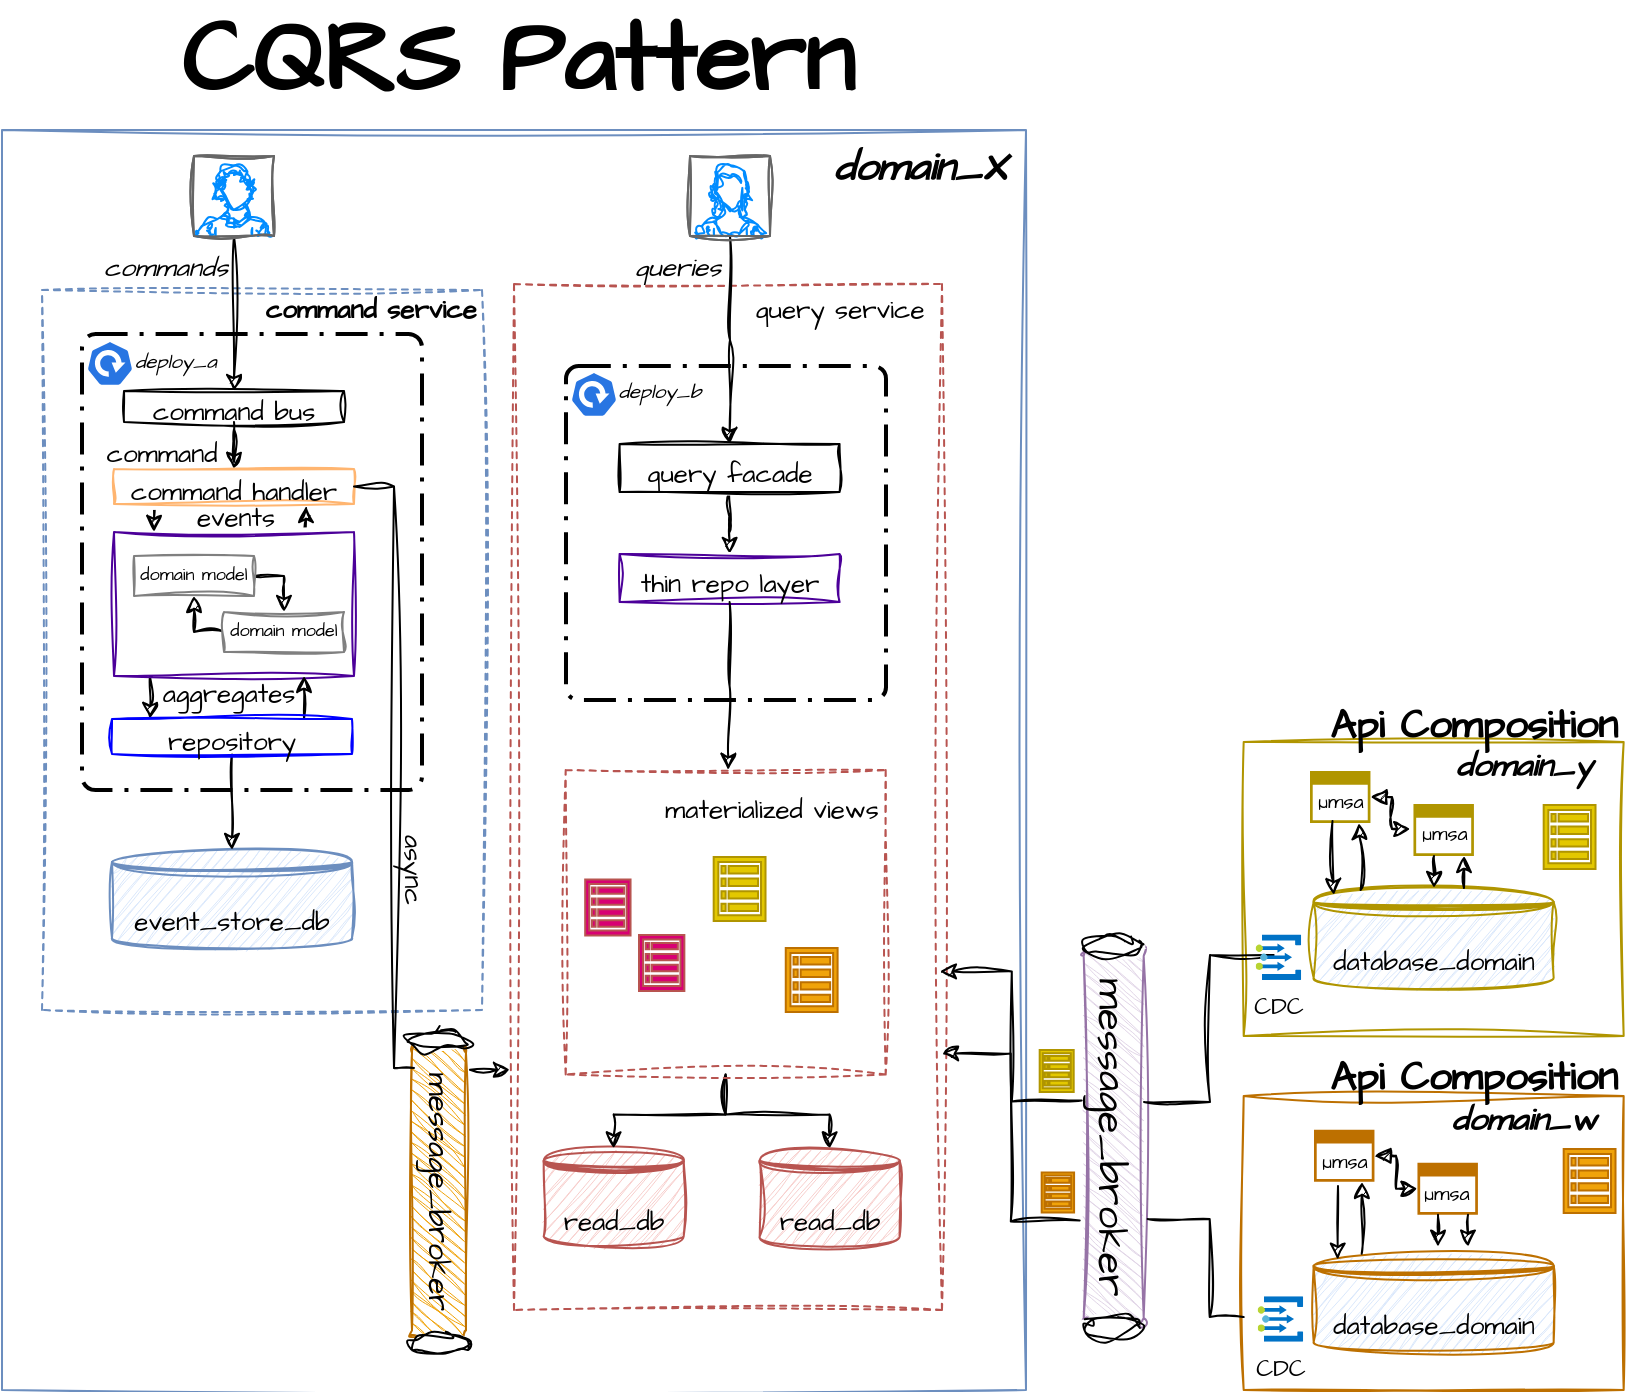 <mxfile version="22.0.8" type="device">
  <diagram name="CQRS" id="QSBviUnw1BlSFHLC4gBg">
    <mxGraphModel dx="1339" dy="698" grid="1" gridSize="10" guides="1" tooltips="1" connect="1" arrows="1" fold="1" page="1" pageScale="1" pageWidth="827" pageHeight="1169" math="0" shadow="0">
      <root>
        <mxCell id="0" />
        <mxCell id="1" parent="0" />
        <mxCell id="GxDXb9am1dn1ULOc_xqt-1" value="" style="rounded=0;whiteSpace=wrap;html=1;sketch=1;hachureGap=4;jiggle=2;curveFitting=1;fontFamily=Architects Daughter;fontSource=https%3A%2F%2Ffonts.googleapis.com%2Fcss%3Ffamily%3DArchitects%2BDaughter;fontSize=20;fillColor=default;strokeColor=#6C8EBF;" parent="1" vertex="1">
          <mxGeometry x="8" y="80" width="512" height="630" as="geometry" />
        </mxCell>
        <mxCell id="GxDXb9am1dn1ULOc_xqt-2" value="&lt;b&gt;domain_X&lt;/b&gt;" style="text;html=1;strokeColor=none;fillColor=none;align=center;verticalAlign=middle;whiteSpace=wrap;rounded=0;fontSize=20;fontFamily=Architects Daughter;fontStyle=2" parent="1" vertex="1">
          <mxGeometry x="417" y="83" width="100" height="30" as="geometry" />
        </mxCell>
        <mxCell id="GxDXb9am1dn1ULOc_xqt-5" value="message_broker" style="rounded=1;whiteSpace=wrap;html=1;sketch=1;hachureGap=4;jiggle=2;curveFitting=1;fontFamily=Architects Daughter;fontSource=https%3A%2F%2Ffonts.googleapis.com%2Fcss%3Ffamily%3DArchitects%2BDaughter;fontSize=20;fillColor=#e1d5e7;strokeColor=#9673a6;rotation=90;" parent="1" vertex="1">
          <mxGeometry x="468.84" y="568.5" width="190" height="30" as="geometry" />
        </mxCell>
        <mxCell id="GxDXb9am1dn1ULOc_xqt-8" value="" style="ellipse;whiteSpace=wrap;html=1;sketch=1;hachureGap=4;jiggle=2;curveFitting=1;fontFamily=Architects Daughter;fontSource=https%3A%2F%2Ffonts.googleapis.com%2Fcss%3Ffamily%3DArchitects%2BDaughter;fontSize=20;" parent="1" vertex="1">
          <mxGeometry x="547.84" y="673.5" width="30" height="10" as="geometry" />
        </mxCell>
        <mxCell id="GxDXb9am1dn1ULOc_xqt-9" value="" style="ellipse;whiteSpace=wrap;html=1;sketch=1;hachureGap=4;jiggle=2;curveFitting=1;fontFamily=Architects Daughter;fontSource=https%3A%2F%2Ffonts.googleapis.com%2Fcss%3Ffamily%3DArchitects%2BDaughter;fontSize=20;" parent="1" vertex="1">
          <mxGeometry x="548.84" y="483.5" width="30" height="10" as="geometry" />
        </mxCell>
        <mxCell id="GxDXb9am1dn1ULOc_xqt-10" value="CQRS Pattern" style="text;html=1;strokeColor=none;fillColor=none;align=center;verticalAlign=middle;whiteSpace=wrap;rounded=0;fontSize=50;fontFamily=Architects Daughter;fontStyle=1" parent="1" vertex="1">
          <mxGeometry x="69" y="20" width="394.13" height="50" as="geometry" />
        </mxCell>
        <mxCell id="GxDXb9am1dn1ULOc_xqt-11" value="" style="rounded=0;whiteSpace=wrap;html=1;sketch=1;hachureGap=4;jiggle=2;curveFitting=1;fontFamily=Architects Daughter;fontSource=https%3A%2F%2Ffonts.googleapis.com%2Fcss%3Ffamily%3DArchitects%2BDaughter;fontSize=20;fillColor=none;dashed=1;strokeColor=#6C8EBF;" parent="1" vertex="1">
          <mxGeometry x="28" y="160" width="220" height="360" as="geometry" />
        </mxCell>
        <mxCell id="GxDXb9am1dn1ULOc_xqt-12" value="command service" style="text;html=1;strokeColor=none;fillColor=none;align=center;verticalAlign=middle;whiteSpace=wrap;rounded=0;fontSize=13;fontFamily=Architects Daughter;fontStyle=1" parent="1" vertex="1">
          <mxGeometry x="134.87" y="160" width="115.13" height="20" as="geometry" />
        </mxCell>
        <mxCell id="GxDXb9am1dn1ULOc_xqt-3" value="&lt;font style=&quot;font-size: 13px;&quot;&gt;event_store_db&lt;/font&gt;" style="shape=datastore;whiteSpace=wrap;html=1;sketch=1;hachureGap=4;jiggle=2;curveFitting=1;fontFamily=Architects Daughter;fontSource=https%3A%2F%2Ffonts.googleapis.com%2Fcss%3Ffamily%3DArchitects%2BDaughter;fontSize=20;fillColor=#dae8fc;strokeColor=#6c8ebf;" parent="1" vertex="1">
          <mxGeometry x="63" y="440" width="120" height="50" as="geometry" />
        </mxCell>
        <mxCell id="GxDXb9am1dn1ULOc_xqt-13" value="" style="rounded=0;whiteSpace=wrap;html=1;sketch=1;hachureGap=4;jiggle=2;curveFitting=1;fontFamily=Architects Daughter;fontSource=https%3A%2F%2Ffonts.googleapis.com%2Fcss%3Ffamily%3DArchitects%2BDaughter;fontSize=20;fillColor=none;dashed=1;strokeColor=#B85450;" parent="1" vertex="1">
          <mxGeometry x="264" y="157" width="214" height="513" as="geometry" />
        </mxCell>
        <mxCell id="GxDXb9am1dn1ULOc_xqt-15" value="query service" style="text;html=1;strokeColor=none;fillColor=none;align=center;verticalAlign=middle;whiteSpace=wrap;rounded=0;fontSize=13;fontFamily=Architects Daughter;" parent="1" vertex="1">
          <mxGeometry x="377.16" y="160" width="100" height="20" as="geometry" />
        </mxCell>
        <mxCell id="GxDXb9am1dn1ULOc_xqt-4" value="&lt;font style=&quot;font-size: 13px;&quot;&gt;read_db&lt;/font&gt;" style="shape=datastore;whiteSpace=wrap;html=1;sketch=1;hachureGap=4;jiggle=2;curveFitting=1;fontFamily=Architects Daughter;fontSource=https%3A%2F%2Ffonts.googleapis.com%2Fcss%3Ffamily%3DArchitects%2BDaughter;fontSize=20;fillColor=#f8cecc;strokeColor=#b85450;" parent="1" vertex="1">
          <mxGeometry x="278.84" y="589.25" width="70" height="50" as="geometry" />
        </mxCell>
        <mxCell id="GxDXb9am1dn1ULOc_xqt-20" value="&lt;font style=&quot;font-size: 13px;&quot;&gt;read_db&lt;/font&gt;" style="shape=datastore;whiteSpace=wrap;html=1;sketch=1;hachureGap=4;jiggle=2;curveFitting=1;fontFamily=Architects Daughter;fontSource=https%3A%2F%2Ffonts.googleapis.com%2Fcss%3Ffamily%3DArchitects%2BDaughter;fontSize=20;fillColor=#f8cecc;strokeColor=#b85450;" parent="1" vertex="1">
          <mxGeometry x="386.84" y="589.25" width="70" height="50" as="geometry" />
        </mxCell>
        <mxCell id="GxDXb9am1dn1ULOc_xqt-22" style="edgeStyle=orthogonalEdgeStyle;rounded=0;sketch=1;hachureGap=4;jiggle=2;curveFitting=1;orthogonalLoop=1;jettySize=auto;html=1;entryX=0.5;entryY=0;entryDx=0;entryDy=0;fontFamily=Architects Daughter;fontSource=https%3A%2F%2Ffonts.googleapis.com%2Fcss%3Ffamily%3DArchitects%2BDaughter;fontSize=16;" parent="1" source="GxDXb9am1dn1ULOc_xqt-19" target="GxDXb9am1dn1ULOc_xqt-4" edge="1">
          <mxGeometry relative="1" as="geometry" />
        </mxCell>
        <mxCell id="GxDXb9am1dn1ULOc_xqt-23" style="edgeStyle=orthogonalEdgeStyle;rounded=0;sketch=1;hachureGap=4;jiggle=2;curveFitting=1;orthogonalLoop=1;jettySize=auto;html=1;entryX=0.5;entryY=0;entryDx=0;entryDy=0;fontFamily=Architects Daughter;fontSource=https%3A%2F%2Ffonts.googleapis.com%2Fcss%3Ffamily%3DArchitects%2BDaughter;fontSize=16;" parent="1" source="GxDXb9am1dn1ULOc_xqt-19" target="GxDXb9am1dn1ULOc_xqt-20" edge="1">
          <mxGeometry relative="1" as="geometry" />
        </mxCell>
        <mxCell id="GxDXb9am1dn1ULOc_xqt-19" value="" style="rounded=0;whiteSpace=wrap;html=1;sketch=1;hachureGap=4;jiggle=2;curveFitting=1;fontFamily=Architects Daughter;fontSource=https%3A%2F%2Ffonts.googleapis.com%2Fcss%3Ffamily%3DArchitects%2BDaughter;fontSize=20;fillColor=none;dashed=1;strokeColor=#B85450;" parent="1" vertex="1">
          <mxGeometry x="289.84" y="400" width="160" height="152.25" as="geometry" />
        </mxCell>
        <mxCell id="GxDXb9am1dn1ULOc_xqt-14" value="" style="sketch=0;html=1;aspect=fixed;strokeColor=#B85450;shadow=0;fillColor=#d80073;verticalAlign=top;labelPosition=center;verticalLabelPosition=bottom;shape=mxgraph.gcp2.view_list;fontColor=#ffffff;" parent="1" vertex="1">
          <mxGeometry x="326.5" y="482.5" width="22.68" height="28" as="geometry" />
        </mxCell>
        <mxCell id="GxDXb9am1dn1ULOc_xqt-16" value="materialized views" style="text;html=1;strokeColor=none;fillColor=none;align=center;verticalAlign=middle;whiteSpace=wrap;rounded=0;fontSize=13;fontFamily=Architects Daughter;" parent="1" vertex="1">
          <mxGeometry x="317.8" y="400" width="150" height="40" as="geometry" />
        </mxCell>
        <mxCell id="GxDXb9am1dn1ULOc_xqt-17" value="" style="sketch=0;html=1;aspect=fixed;strokeColor=#BD7000;shadow=0;fillColor=#f0a30a;verticalAlign=top;labelPosition=center;verticalLabelPosition=bottom;shape=mxgraph.gcp2.view_list;fontColor=#000000;" parent="1" vertex="1">
          <mxGeometry x="399.88" y="489" width="25.92" height="32" as="geometry" />
        </mxCell>
        <mxCell id="GxDXb9am1dn1ULOc_xqt-18" value="" style="sketch=0;html=1;aspect=fixed;strokeColor=#B09500;shadow=0;fillColor=#e3c800;verticalAlign=top;labelPosition=center;verticalLabelPosition=bottom;shape=mxgraph.gcp2.view_list;fontColor=#000000;" parent="1" vertex="1">
          <mxGeometry x="363.84" y="443.5" width="25.92" height="32" as="geometry" />
        </mxCell>
        <mxCell id="GxDXb9am1dn1ULOc_xqt-26" value="" style="rounded=1;arcSize=4;dashed=1;fillColor=none;gradientColor=none;dashPattern=8 3 1 3;strokeWidth=2;" parent="1" vertex="1">
          <mxGeometry x="48" y="182" width="170" height="228" as="geometry" />
        </mxCell>
        <mxCell id="GxDXb9am1dn1ULOc_xqt-28" value="" style="sketch=0;html=1;dashed=0;whitespace=wrap;fillColor=#2875E2;strokeColor=#ffffff;points=[[0.005,0.63,0],[0.1,0.2,0],[0.9,0.2,0],[0.5,0,0],[0.995,0.63,0],[0.72,0.99,0],[0.5,1,0],[0.28,0.99,0]];verticalLabelPosition=bottom;align=center;verticalAlign=top;shape=mxgraph.kubernetes.icon;prIcon=deploy" parent="1" vertex="1">
          <mxGeometry x="47" y="185.5" width="30" height="22.5" as="geometry" />
        </mxCell>
        <mxCell id="GxDXb9am1dn1ULOc_xqt-35" style="edgeStyle=orthogonalEdgeStyle;rounded=0;sketch=1;hachureGap=4;jiggle=2;curveFitting=1;orthogonalLoop=1;jettySize=auto;html=1;fontFamily=Architects Daughter;fontSource=https%3A%2F%2Ffonts.googleapis.com%2Fcss%3Ffamily%3DArchitects%2BDaughter;fontSize=16;" parent="1" source="GxDXb9am1dn1ULOc_xqt-29" target="GxDXb9am1dn1ULOc_xqt-34" edge="1">
          <mxGeometry relative="1" as="geometry" />
        </mxCell>
        <mxCell id="GxDXb9am1dn1ULOc_xqt-29" value="&lt;font style=&quot;font-size: 13px;&quot;&gt;command bus&lt;/font&gt;" style="rounded=0;whiteSpace=wrap;html=1;sketch=1;hachureGap=4;jiggle=2;curveFitting=1;fontFamily=Architects Daughter;fontSource=https%3A%2F%2Ffonts.googleapis.com%2Fcss%3Ffamily%3DArchitects%2BDaughter;fontSize=20;" parent="1" vertex="1">
          <mxGeometry x="69" y="210.5" width="110" height="15.5" as="geometry" />
        </mxCell>
        <mxCell id="GxDXb9am1dn1ULOc_xqt-31" style="edgeStyle=orthogonalEdgeStyle;rounded=0;sketch=1;hachureGap=4;jiggle=2;curveFitting=1;orthogonalLoop=1;jettySize=auto;html=1;entryX=0.5;entryY=0;entryDx=0;entryDy=0;fontFamily=Architects Daughter;fontSource=https%3A%2F%2Ffonts.googleapis.com%2Fcss%3Ffamily%3DArchitects%2BDaughter;fontSize=16;" parent="1" source="GxDXb9am1dn1ULOc_xqt-30" target="GxDXb9am1dn1ULOc_xqt-29" edge="1">
          <mxGeometry relative="1" as="geometry" />
        </mxCell>
        <mxCell id="GxDXb9am1dn1ULOc_xqt-30" value="" style="verticalLabelPosition=bottom;shadow=0;dashed=0;align=center;html=1;verticalAlign=top;strokeWidth=1;shape=mxgraph.mockup.containers.userMale;strokeColor=#666666;strokeColor2=#008cff;sketch=1;hachureGap=4;jiggle=2;curveFitting=1;fontFamily=Architects Daughter;fontSource=https%3A%2F%2Ffonts.googleapis.com%2Fcss%3Ffamily%3DArchitects%2BDaughter;fontSize=20;" parent="1" vertex="1">
          <mxGeometry x="104" y="93" width="40" height="40" as="geometry" />
        </mxCell>
        <mxCell id="GxDXb9am1dn1ULOc_xqt-32" value="commands" style="text;html=1;strokeColor=none;fillColor=none;align=center;verticalAlign=middle;whiteSpace=wrap;rounded=0;fontSize=13;fontFamily=Architects Daughter;fontStyle=2" parent="1" vertex="1">
          <mxGeometry x="50" y="134" width="80" height="30" as="geometry" />
        </mxCell>
        <mxCell id="GxDXb9am1dn1ULOc_xqt-105" style="edgeStyle=orthogonalEdgeStyle;rounded=0;sketch=1;hachureGap=4;jiggle=2;curveFitting=1;orthogonalLoop=1;jettySize=auto;html=1;entryX=0.5;entryY=0;entryDx=0;entryDy=0;fontFamily=Architects Daughter;fontSource=https%3A%2F%2Ffonts.googleapis.com%2Fcss%3Ffamily%3DArchitects%2BDaughter;fontSize=16;" parent="1" source="GxDXb9am1dn1ULOc_xqt-33" target="GxDXb9am1dn1ULOc_xqt-104" edge="1">
          <mxGeometry relative="1" as="geometry" />
        </mxCell>
        <mxCell id="GxDXb9am1dn1ULOc_xqt-33" value="" style="verticalLabelPosition=bottom;shadow=0;dashed=0;align=center;html=1;verticalAlign=top;strokeWidth=1;shape=mxgraph.mockup.containers.userFemale;strokeColor=#666666;strokeColor2=#008cff;sketch=1;hachureGap=4;jiggle=2;curveFitting=1;fontFamily=Architects Daughter;fontSource=https%3A%2F%2Ffonts.googleapis.com%2Fcss%3Ffamily%3DArchitects%2BDaughter;fontSize=20;" parent="1" vertex="1">
          <mxGeometry x="352" y="93" width="40" height="40" as="geometry" />
        </mxCell>
        <mxCell id="GxDXb9am1dn1ULOc_xqt-38" style="edgeStyle=orthogonalEdgeStyle;rounded=0;sketch=1;hachureGap=4;jiggle=2;curveFitting=1;orthogonalLoop=1;jettySize=auto;html=1;fontFamily=Architects Daughter;fontSource=https%3A%2F%2Ffonts.googleapis.com%2Fcss%3Ffamily%3DArchitects%2BDaughter;fontSize=16;" parent="1" edge="1">
          <mxGeometry relative="1" as="geometry">
            <mxPoint x="84" y="267" as="sourcePoint" />
            <mxPoint x="84" y="281" as="targetPoint" />
          </mxGeometry>
        </mxCell>
        <mxCell id="GxDXb9am1dn1ULOc_xqt-34" value="&lt;font style=&quot;font-size: 13px;&quot;&gt;command handler&lt;/font&gt;" style="rounded=0;whiteSpace=wrap;html=1;sketch=1;hachureGap=4;jiggle=2;curveFitting=1;fontFamily=Architects Daughter;fontSource=https%3A%2F%2Ffonts.googleapis.com%2Fcss%3Ffamily%3DArchitects%2BDaughter;fontSize=20;strokeColor=#FFB570;" parent="1" vertex="1">
          <mxGeometry x="64" y="249.5" width="120" height="17.5" as="geometry" />
        </mxCell>
        <mxCell id="GxDXb9am1dn1ULOc_xqt-36" value="command" style="text;html=1;strokeColor=none;fillColor=none;align=center;verticalAlign=middle;whiteSpace=wrap;rounded=0;fontSize=13;fontFamily=Architects Daughter;" parent="1" vertex="1">
          <mxGeometry x="48" y="231.5" width="80" height="20" as="geometry" />
        </mxCell>
        <mxCell id="GxDXb9am1dn1ULOc_xqt-40" style="edgeStyle=orthogonalEdgeStyle;rounded=0;sketch=1;hachureGap=4;jiggle=2;curveFitting=1;orthogonalLoop=1;jettySize=auto;html=1;exitX=0.75;exitY=0;exitDx=0;exitDy=0;entryX=0.75;entryY=1;entryDx=0;entryDy=0;fontFamily=Architects Daughter;fontSource=https%3A%2F%2Ffonts.googleapis.com%2Fcss%3Ffamily%3DArchitects%2BDaughter;fontSize=16;" parent="1" edge="1">
          <mxGeometry relative="1" as="geometry">
            <mxPoint x="160" y="284" as="sourcePoint" />
            <mxPoint x="160" y="268" as="targetPoint" />
          </mxGeometry>
        </mxCell>
        <mxCell id="GxDXb9am1dn1ULOc_xqt-48" style="edgeStyle=orthogonalEdgeStyle;rounded=0;sketch=1;hachureGap=4;jiggle=2;curveFitting=1;orthogonalLoop=1;jettySize=auto;html=1;entryX=0.5;entryY=0;entryDx=0;entryDy=0;fontFamily=Architects Daughter;fontSource=https%3A%2F%2Ffonts.googleapis.com%2Fcss%3Ffamily%3DArchitects%2BDaughter;fontSize=16;" parent="1" edge="1">
          <mxGeometry relative="1" as="geometry">
            <mxPoint x="83" y="353" as="sourcePoint" />
            <mxPoint x="82" y="374.5" as="targetPoint" />
          </mxGeometry>
        </mxCell>
        <mxCell id="GxDXb9am1dn1ULOc_xqt-37" value="" style="rounded=0;whiteSpace=wrap;html=1;sketch=1;hachureGap=4;jiggle=2;curveFitting=1;fontFamily=Architects Daughter;fontSource=https%3A%2F%2Ffonts.googleapis.com%2Fcss%3Ffamily%3DArchitects%2BDaughter;fontSize=20;strokeColor=#4C0099;" parent="1" vertex="1">
          <mxGeometry x="64" y="281" width="120" height="72" as="geometry" />
        </mxCell>
        <mxCell id="GxDXb9am1dn1ULOc_xqt-45" style="edgeStyle=orthogonalEdgeStyle;rounded=0;sketch=1;hachureGap=4;jiggle=2;curveFitting=1;orthogonalLoop=1;jettySize=auto;html=1;entryX=0.5;entryY=0;entryDx=0;entryDy=0;fontFamily=Architects Daughter;fontSource=https%3A%2F%2Ffonts.googleapis.com%2Fcss%3Ffamily%3DArchitects%2BDaughter;fontSize=16;" parent="1" source="GxDXb9am1dn1ULOc_xqt-41" target="GxDXb9am1dn1ULOc_xqt-43" edge="1">
          <mxGeometry relative="1" as="geometry">
            <Array as="points">
              <mxPoint x="149" y="303" />
            </Array>
          </mxGeometry>
        </mxCell>
        <mxCell id="GxDXb9am1dn1ULOc_xqt-41" value="domain model" style="rounded=0;whiteSpace=wrap;html=1;sketch=1;hachureGap=4;jiggle=2;curveFitting=1;fontFamily=Architects Daughter;fontSource=https%3A%2F%2Ffonts.googleapis.com%2Fcss%3Ffamily%3DArchitects%2BDaughter;fontSize=9;strokeColor=#808080;" parent="1" vertex="1">
          <mxGeometry x="74" y="293" width="60" height="20" as="geometry" />
        </mxCell>
        <mxCell id="GxDXb9am1dn1ULOc_xqt-46" style="edgeStyle=orthogonalEdgeStyle;rounded=0;sketch=1;hachureGap=4;jiggle=2;curveFitting=1;orthogonalLoop=1;jettySize=auto;html=1;entryX=0.5;entryY=1;entryDx=0;entryDy=0;fontFamily=Architects Daughter;fontSource=https%3A%2F%2Ffonts.googleapis.com%2Fcss%3Ffamily%3DArchitects%2BDaughter;fontSize=16;" parent="1" source="GxDXb9am1dn1ULOc_xqt-43" target="GxDXb9am1dn1ULOc_xqt-41" edge="1">
          <mxGeometry relative="1" as="geometry">
            <Array as="points">
              <mxPoint x="104" y="331" />
            </Array>
          </mxGeometry>
        </mxCell>
        <mxCell id="GxDXb9am1dn1ULOc_xqt-43" value="domain model" style="rounded=0;whiteSpace=wrap;html=1;sketch=1;hachureGap=4;jiggle=2;curveFitting=1;fontFamily=Architects Daughter;fontSource=https%3A%2F%2Ffonts.googleapis.com%2Fcss%3Ffamily%3DArchitects%2BDaughter;fontSize=9;strokeColor=#808080;" parent="1" vertex="1">
          <mxGeometry x="119" y="321" width="60" height="20" as="geometry" />
        </mxCell>
        <mxCell id="GxDXb9am1dn1ULOc_xqt-49" style="edgeStyle=orthogonalEdgeStyle;rounded=0;sketch=1;hachureGap=4;jiggle=2;curveFitting=1;orthogonalLoop=1;jettySize=auto;html=1;entryX=0.5;entryY=1;entryDx=0;entryDy=0;fontFamily=Architects Daughter;fontSource=https%3A%2F%2Ffonts.googleapis.com%2Fcss%3Ffamily%3DArchitects%2BDaughter;fontSize=16;" parent="1" edge="1">
          <mxGeometry relative="1" as="geometry">
            <mxPoint x="158" y="374.5" as="sourcePoint" />
            <mxPoint x="159" y="353" as="targetPoint" />
          </mxGeometry>
        </mxCell>
        <mxCell id="GxDXb9am1dn1ULOc_xqt-51" style="edgeStyle=orthogonalEdgeStyle;rounded=0;sketch=1;hachureGap=4;jiggle=2;curveFitting=1;orthogonalLoop=1;jettySize=auto;html=1;entryX=0.5;entryY=0;entryDx=0;entryDy=0;fontFamily=Architects Daughter;fontSource=https%3A%2F%2Ffonts.googleapis.com%2Fcss%3Ffamily%3DArchitects%2BDaughter;fontSize=16;" parent="1" source="GxDXb9am1dn1ULOc_xqt-47" target="GxDXb9am1dn1ULOc_xqt-3" edge="1">
          <mxGeometry relative="1" as="geometry" />
        </mxCell>
        <mxCell id="GxDXb9am1dn1ULOc_xqt-47" value="&lt;font style=&quot;font-size: 13px;&quot;&gt;repository&lt;/font&gt;" style="rounded=0;whiteSpace=wrap;html=1;sketch=1;hachureGap=4;jiggle=2;curveFitting=1;fontFamily=Architects Daughter;fontSource=https%3A%2F%2Ffonts.googleapis.com%2Fcss%3Ffamily%3DArchitects%2BDaughter;fontSize=20;strokeColor=#0000FF;" parent="1" vertex="1">
          <mxGeometry x="63" y="374.5" width="120" height="17.5" as="geometry" />
        </mxCell>
        <mxCell id="GxDXb9am1dn1ULOc_xqt-50" value="async" style="text;html=1;strokeColor=none;fillColor=none;align=center;verticalAlign=middle;whiteSpace=wrap;rounded=0;fontSize=13;fontFamily=Architects Daughter;rotation=90;" parent="1" vertex="1">
          <mxGeometry x="188.99" y="440" width="49" height="20" as="geometry" />
        </mxCell>
        <mxCell id="GxDXb9am1dn1ULOc_xqt-52" value="message_broker" style="rounded=1;whiteSpace=wrap;html=1;sketch=1;hachureGap=4;jiggle=2;curveFitting=1;fontFamily=Architects Daughter;fontSource=https%3A%2F%2Ffonts.googleapis.com%2Fcss%3Ffamily%3DArchitects%2BDaughter;fontSize=15;fillColor=#f0a30a;strokeColor=#BD7000;rotation=90;fontColor=#000000;" parent="1" vertex="1">
          <mxGeometry x="153.12" y="597.38" width="146.75" height="27" as="geometry" />
        </mxCell>
        <mxCell id="GxDXb9am1dn1ULOc_xqt-53" value="" style="ellipse;whiteSpace=wrap;html=1;sketch=1;hachureGap=4;jiggle=2;curveFitting=1;fontFamily=Architects Daughter;fontSource=https%3A%2F%2Ffonts.googleapis.com%2Fcss%3Ffamily%3DArchitects%2BDaughter;fontSize=20;" parent="1" vertex="1">
          <mxGeometry x="211.99" y="682" width="30" height="10" as="geometry" />
        </mxCell>
        <mxCell id="GxDXb9am1dn1ULOc_xqt-54" value="" style="ellipse;whiteSpace=wrap;html=1;sketch=1;hachureGap=4;jiggle=2;curveFitting=1;fontFamily=Architects Daughter;fontSource=https%3A%2F%2Ffonts.googleapis.com%2Fcss%3Ffamily%3DArchitects%2BDaughter;fontSize=20;" parent="1" vertex="1">
          <mxGeometry x="210.99" y="530" width="30" height="10" as="geometry" />
        </mxCell>
        <mxCell id="GxDXb9am1dn1ULOc_xqt-56" style="edgeStyle=orthogonalEdgeStyle;rounded=0;sketch=1;hachureGap=4;jiggle=2;curveFitting=1;orthogonalLoop=1;jettySize=auto;html=1;fontFamily=Architects Daughter;fontSource=https%3A%2F%2Ffonts.googleapis.com%2Fcss%3Ffamily%3DArchitects%2BDaughter;fontSize=16;" parent="1" edge="1">
          <mxGeometry relative="1" as="geometry">
            <mxPoint x="241.995" y="549.886" as="sourcePoint" />
            <mxPoint x="262" y="550" as="targetPoint" />
          </mxGeometry>
        </mxCell>
        <mxCell id="GxDXb9am1dn1ULOc_xqt-60" value="" style="rounded=0;whiteSpace=wrap;html=1;sketch=1;hachureGap=4;jiggle=2;curveFitting=1;fontFamily=Architects Daughter;fontSource=https%3A%2F%2Ffonts.googleapis.com%2Fcss%3Ffamily%3DArchitects%2BDaughter;fontSize=20;fillColor=default;strokeColor=#B09500;" parent="1" vertex="1">
          <mxGeometry x="628.84" y="386" width="190" height="147" as="geometry" />
        </mxCell>
        <mxCell id="GxDXb9am1dn1ULOc_xqt-61" value="&lt;b style=&quot;font-size: 16px;&quot;&gt;domain_y&lt;/b&gt;" style="text;html=1;strokeColor=none;fillColor=none;align=center;verticalAlign=middle;whiteSpace=wrap;rounded=0;fontSize=16;fontFamily=Architects Daughter;fontStyle=2" parent="1" vertex="1">
          <mxGeometry x="718.84" y="383" width="100" height="30" as="geometry" />
        </mxCell>
        <mxCell id="GxDXb9am1dn1ULOc_xqt-62" value="" style="rounded=0;whiteSpace=wrap;html=1;sketch=1;hachureGap=4;jiggle=2;curveFitting=1;fontFamily=Architects Daughter;fontSource=https%3A%2F%2Ffonts.googleapis.com%2Fcss%3Ffamily%3DArchitects%2BDaughter;fontSize=20;fillColor=default;strokeColor=#BD7000;" parent="1" vertex="1">
          <mxGeometry x="628.84" y="563" width="190" height="147" as="geometry" />
        </mxCell>
        <mxCell id="GxDXb9am1dn1ULOc_xqt-63" value="&lt;b style=&quot;font-size: 16px;&quot;&gt;domain_w&lt;/b&gt;" style="text;html=1;strokeColor=none;fillColor=none;align=center;verticalAlign=middle;whiteSpace=wrap;rounded=0;fontSize=16;fontFamily=Architects Daughter;fontStyle=2" parent="1" vertex="1">
          <mxGeometry x="718.84" y="560" width="100" height="30" as="geometry" />
        </mxCell>
        <mxCell id="GxDXb9am1dn1ULOc_xqt-72" style="edgeStyle=orthogonalEdgeStyle;rounded=0;sketch=1;hachureGap=4;jiggle=2;curveFitting=1;orthogonalLoop=1;jettySize=auto;html=1;fontFamily=Architects Daughter;fontSource=https%3A%2F%2Ffonts.googleapis.com%2Fcss%3Ffamily%3DArchitects%2BDaughter;fontSize=16;endArrow=none;endFill=0;" parent="1" edge="1">
          <mxGeometry relative="1" as="geometry">
            <mxPoint x="643.84" y="492.5" as="sourcePoint" />
            <mxPoint x="579" y="566" as="targetPoint" />
            <Array as="points">
              <mxPoint x="612" y="493" />
              <mxPoint x="612" y="566" />
              <mxPoint x="579" y="566" />
            </Array>
          </mxGeometry>
        </mxCell>
        <mxCell id="GxDXb9am1dn1ULOc_xqt-74" style="edgeStyle=orthogonalEdgeStyle;rounded=0;sketch=1;hachureGap=4;jiggle=2;curveFitting=1;orthogonalLoop=1;jettySize=auto;html=1;entryX=0.995;entryY=0.67;entryDx=0;entryDy=0;entryPerimeter=0;fontFamily=Architects Daughter;fontSource=https%3A%2F%2Ffonts.googleapis.com%2Fcss%3Ffamily%3DArchitects%2BDaughter;fontSize=16;" parent="1" target="GxDXb9am1dn1ULOc_xqt-13" edge="1">
          <mxGeometry relative="1" as="geometry">
            <mxPoint x="547.84" y="565.2" as="sourcePoint" />
            <mxPoint x="500.8" y="565.1" as="targetPoint" />
          </mxGeometry>
        </mxCell>
        <mxCell id="GxDXb9am1dn1ULOc_xqt-75" value="" style="sketch=0;html=1;aspect=fixed;strokeColor=#B09500;shadow=0;fillColor=#e3c800;verticalAlign=top;labelPosition=center;verticalLabelPosition=bottom;shape=mxgraph.gcp2.view_list;fontColor=#000000;" parent="1" vertex="1">
          <mxGeometry x="526.84" y="540" width="17.01" height="21" as="geometry" />
        </mxCell>
        <mxCell id="GxDXb9am1dn1ULOc_xqt-76" value="" style="sketch=0;html=1;aspect=fixed;strokeColor=#BD7000;shadow=0;fillColor=#f0a30a;verticalAlign=top;labelPosition=center;verticalLabelPosition=bottom;shape=mxgraph.gcp2.view_list;fontColor=#000000;" parent="1" vertex="1">
          <mxGeometry x="788.84" y="589.5" width="25.92" height="32" as="geometry" />
        </mxCell>
        <mxCell id="GxDXb9am1dn1ULOc_xqt-77" value="" style="sketch=0;html=1;aspect=fixed;strokeColor=#BD7000;shadow=0;fillColor=#f0a30a;verticalAlign=top;labelPosition=center;verticalLabelPosition=bottom;shape=mxgraph.gcp2.view_list;fontColor=#000000;" parent="1" vertex="1">
          <mxGeometry x="527.84" y="601.2" width="16.2" height="20" as="geometry" />
        </mxCell>
        <mxCell id="GxDXb9am1dn1ULOc_xqt-78" style="edgeStyle=orthogonalEdgeStyle;rounded=0;sketch=1;hachureGap=4;jiggle=2;curveFitting=1;orthogonalLoop=1;jettySize=auto;html=1;fontFamily=Architects Daughter;fontSource=https%3A%2F%2Ffonts.googleapis.com%2Fcss%3Ffamily%3DArchitects%2BDaughter;fontSize=16;endArrow=none;endFill=0;" parent="1" source="GxDXb9am1dn1ULOc_xqt-62" edge="1">
          <mxGeometry relative="1" as="geometry">
            <mxPoint x="580.84" y="624.5" as="targetPoint" />
            <Array as="points">
              <mxPoint x="611.84" y="673.5" />
              <mxPoint x="611.84" y="624.5" />
              <mxPoint x="580.84" y="624.5" />
            </Array>
          </mxGeometry>
        </mxCell>
        <mxCell id="GxDXb9am1dn1ULOc_xqt-79" style="edgeStyle=orthogonalEdgeStyle;rounded=0;sketch=1;hachureGap=4;jiggle=2;curveFitting=1;orthogonalLoop=1;jettySize=auto;html=1;entryX=1;entryY=0.75;entryDx=0;entryDy=0;fontFamily=Architects Daughter;fontSource=https%3A%2F%2Ffonts.googleapis.com%2Fcss%3Ffamily%3DArchitects%2BDaughter;fontSize=16;" parent="1" target="GxDXb9am1dn1ULOc_xqt-13" edge="1">
          <mxGeometry relative="1" as="geometry">
            <mxPoint x="546.84" y="625.2" as="sourcePoint" />
            <mxPoint x="501.88" y="626" as="targetPoint" />
          </mxGeometry>
        </mxCell>
        <mxCell id="GxDXb9am1dn1ULOc_xqt-80" value="" style="sketch=0;html=1;aspect=fixed;strokeColor=#B09500;shadow=0;fillColor=#e3c800;verticalAlign=top;labelPosition=center;verticalLabelPosition=bottom;shape=mxgraph.gcp2.view_list;fontColor=#000000;" parent="1" vertex="1">
          <mxGeometry x="778.84" y="417.5" width="25.92" height="32" as="geometry" />
        </mxCell>
        <mxCell id="GxDXb9am1dn1ULOc_xqt-81" value="" style="sketch=0;html=1;aspect=fixed;strokeColor=#B85450;shadow=0;fillColor=#d80073;verticalAlign=top;labelPosition=center;verticalLabelPosition=bottom;shape=mxgraph.gcp2.view_list;fontColor=#ffffff;" parent="1" vertex="1">
          <mxGeometry x="299.59" y="454.75" width="22.68" height="28" as="geometry" />
        </mxCell>
        <mxCell id="GxDXb9am1dn1ULOc_xqt-86" value="queries" style="text;html=1;strokeColor=none;fillColor=none;align=center;verticalAlign=middle;whiteSpace=wrap;rounded=0;fontSize=13;fontFamily=Architects Daughter;fontStyle=2" parent="1" vertex="1">
          <mxGeometry x="305.84" y="134" width="80" height="30" as="geometry" />
        </mxCell>
        <mxCell id="GxDXb9am1dn1ULOc_xqt-87" value="" style="rounded=1;arcSize=4;dashed=1;fillColor=none;gradientColor=none;dashPattern=8 3 1 3;strokeWidth=2;" parent="1" vertex="1">
          <mxGeometry x="290" y="198" width="160" height="167" as="geometry" />
        </mxCell>
        <mxCell id="GxDXb9am1dn1ULOc_xqt-88" value="" style="sketch=0;html=1;dashed=0;whitespace=wrap;fillColor=#2875E2;strokeColor=#ffffff;points=[[0.005,0.63,0],[0.1,0.2,0],[0.9,0.2,0],[0.5,0,0],[0.995,0.63,0],[0.72,0.99,0],[0.5,1,0],[0.28,0.99,0]];verticalLabelPosition=bottom;align=center;verticalAlign=top;shape=mxgraph.kubernetes.icon;prIcon=deploy" parent="1" vertex="1">
          <mxGeometry x="289" y="201" width="30" height="22.5" as="geometry" />
        </mxCell>
        <mxCell id="GxDXb9am1dn1ULOc_xqt-90" style="edgeStyle=orthogonalEdgeStyle;rounded=0;sketch=1;hachureGap=4;jiggle=2;curveFitting=1;orthogonalLoop=1;jettySize=auto;html=1;entryX=0.078;entryY=0.963;entryDx=0;entryDy=0;entryPerimeter=0;fontFamily=Architects Daughter;fontSource=https%3A%2F%2Ffonts.googleapis.com%2Fcss%3Ffamily%3DArchitects%2BDaughter;fontSize=16;endArrow=none;endFill=0;" parent="1" source="GxDXb9am1dn1ULOc_xqt-34" target="GxDXb9am1dn1ULOc_xqt-52" edge="1">
          <mxGeometry relative="1" as="geometry">
            <Array as="points">
              <mxPoint x="204" y="258" />
              <mxPoint x="204" y="549" />
            </Array>
          </mxGeometry>
        </mxCell>
        <mxCell id="GxDXb9am1dn1ULOc_xqt-91" value="deploy_a" style="text;html=1;strokeColor=none;fillColor=none;align=center;verticalAlign=middle;whiteSpace=wrap;rounded=0;fontSize=10;fontFamily=Architects Daughter;fontStyle=2" parent="1" vertex="1">
          <mxGeometry x="65" y="180" width="60" height="30" as="geometry" />
        </mxCell>
        <mxCell id="GxDXb9am1dn1ULOc_xqt-92" value="deploy_b" style="text;html=1;strokeColor=none;fillColor=none;align=center;verticalAlign=middle;whiteSpace=wrap;rounded=0;fontSize=10;fontFamily=Architects Daughter;fontStyle=2" parent="1" vertex="1">
          <mxGeometry x="306.84" y="194.5" width="60" height="30" as="geometry" />
        </mxCell>
        <mxCell id="GxDXb9am1dn1ULOc_xqt-93" value="Api Composition" style="text;html=1;strokeColor=none;fillColor=none;align=center;verticalAlign=middle;whiteSpace=wrap;rounded=0;fontSize=20;fontFamily=Architects Daughter;fontStyle=1" parent="1" vertex="1">
          <mxGeometry x="661" y="364" width="166.22" height="26" as="geometry" />
        </mxCell>
        <mxCell id="GxDXb9am1dn1ULOc_xqt-94" value="Api Composition" style="text;html=1;strokeColor=none;fillColor=none;align=center;verticalAlign=middle;whiteSpace=wrap;rounded=0;fontSize=20;fontFamily=Architects Daughter;fontStyle=1" parent="1" vertex="1">
          <mxGeometry x="661" y="540" width="166.22" height="26" as="geometry" />
        </mxCell>
        <mxCell id="GxDXb9am1dn1ULOc_xqt-95" value="events" style="text;html=1;strokeColor=none;fillColor=none;align=center;verticalAlign=middle;whiteSpace=wrap;rounded=0;fontSize=13;fontFamily=Architects Daughter;" parent="1" vertex="1">
          <mxGeometry x="99" y="264" width="52" height="20" as="geometry" />
        </mxCell>
        <mxCell id="GxDXb9am1dn1ULOc_xqt-96" value="aggregates" style="text;html=1;strokeColor=none;fillColor=none;align=center;verticalAlign=middle;whiteSpace=wrap;rounded=0;fontSize=13;fontFamily=Architects Daughter;" parent="1" vertex="1">
          <mxGeometry x="91.12" y="351.5" width="61" height="20" as="geometry" />
        </mxCell>
        <mxCell id="GxDXb9am1dn1ULOc_xqt-99" value="&lt;font style=&quot;font-size: 13px;&quot;&gt;database_domain&lt;/font&gt;" style="shape=datastore;whiteSpace=wrap;html=1;sketch=1;hachureGap=4;jiggle=2;curveFitting=1;fontFamily=Architects Daughter;fontSource=https%3A%2F%2Ffonts.googleapis.com%2Fcss%3Ffamily%3DArchitects%2BDaughter;fontSize=20;fillColor=#dae8fc;strokeColor=#B09500;" parent="1" vertex="1">
          <mxGeometry x="663.84" y="460" width="120" height="50" as="geometry" />
        </mxCell>
        <mxCell id="GxDXb9am1dn1ULOc_xqt-100" value="&lt;font style=&quot;font-size: 13px;&quot;&gt;database_domain&lt;/font&gt;" style="shape=datastore;whiteSpace=wrap;html=1;sketch=1;hachureGap=4;jiggle=2;curveFitting=1;fontFamily=Architects Daughter;fontSource=https%3A%2F%2Ffonts.googleapis.com%2Fcss%3Ffamily%3DArchitects%2BDaughter;fontSize=20;fillColor=#dae8fc;strokeColor=#BD7000;" parent="1" vertex="1">
          <mxGeometry x="663.84" y="642" width="120" height="50" as="geometry" />
        </mxCell>
        <mxCell id="GxDXb9am1dn1ULOc_xqt-101" value="CDC" style="image;sketch=0;aspect=fixed;html=1;points=[];align=center;fontSize=12;image=img/lib/mscae/Event_Grid_Topics.svg;hachureGap=4;jiggle=2;curveFitting=1;fontFamily=Architects Daughter;fontSource=https%3A%2F%2Ffonts.googleapis.com%2Fcss%3Ffamily%3DArchitects%2BDaughter;" parent="1" vertex="1">
          <mxGeometry x="634.84" y="482.25" width="22.75" height="22.75" as="geometry" />
        </mxCell>
        <mxCell id="GxDXb9am1dn1ULOc_xqt-102" value="CDC" style="image;sketch=0;aspect=fixed;html=1;points=[];align=center;fontSize=12;image=img/lib/mscae/Event_Grid_Topics.svg;hachureGap=4;jiggle=2;curveFitting=1;fontFamily=Architects Daughter;fontSource=https%3A%2F%2Ffonts.googleapis.com%2Fcss%3Ffamily%3DArchitects%2BDaughter;" parent="1" vertex="1">
          <mxGeometry x="635.84" y="663.13" width="22.75" height="22.75" as="geometry" />
        </mxCell>
        <mxCell id="GxDXb9am1dn1ULOc_xqt-107" style="edgeStyle=orthogonalEdgeStyle;rounded=0;sketch=1;hachureGap=4;jiggle=2;curveFitting=1;orthogonalLoop=1;jettySize=auto;html=1;entryX=0.5;entryY=0;entryDx=0;entryDy=0;fontFamily=Architects Daughter;fontSource=https%3A%2F%2Ffonts.googleapis.com%2Fcss%3Ffamily%3DArchitects%2BDaughter;fontSize=16;" parent="1" source="GxDXb9am1dn1ULOc_xqt-104" target="GxDXb9am1dn1ULOc_xqt-106" edge="1">
          <mxGeometry relative="1" as="geometry" />
        </mxCell>
        <mxCell id="GxDXb9am1dn1ULOc_xqt-104" value="&lt;font style=&quot;font-size: 13px;&quot;&gt;query facade&lt;/font&gt;" style="rounded=0;whiteSpace=wrap;html=1;sketch=1;hachureGap=4;jiggle=2;curveFitting=1;fontFamily=Architects Daughter;fontSource=https%3A%2F%2Ffonts.googleapis.com%2Fcss%3Ffamily%3DArchitects%2BDaughter;fontSize=20;" parent="1" vertex="1">
          <mxGeometry x="316.8" y="237" width="110" height="24" as="geometry" />
        </mxCell>
        <mxCell id="GxDXb9am1dn1ULOc_xqt-106" value="&lt;font style=&quot;font-size: 13px;&quot;&gt;thin repo layer&lt;/font&gt;" style="rounded=0;whiteSpace=wrap;html=1;sketch=1;hachureGap=4;jiggle=2;curveFitting=1;fontFamily=Architects Daughter;fontSource=https%3A%2F%2Ffonts.googleapis.com%2Fcss%3Ffamily%3DArchitects%2BDaughter;fontSize=20;strokeColor=#4C0099;" parent="1" vertex="1">
          <mxGeometry x="316.8" y="292" width="110" height="24" as="geometry" />
        </mxCell>
        <mxCell id="GxDXb9am1dn1ULOc_xqt-108" style="edgeStyle=orthogonalEdgeStyle;rounded=0;sketch=1;hachureGap=4;jiggle=2;curveFitting=1;orthogonalLoop=1;jettySize=auto;html=1;entryX=0.355;entryY=0;entryDx=0;entryDy=0;entryPerimeter=0;fontFamily=Architects Daughter;fontSource=https%3A%2F%2Ffonts.googleapis.com%2Fcss%3Ffamily%3DArchitects%2BDaughter;fontSize=16;" parent="1" source="GxDXb9am1dn1ULOc_xqt-106" target="GxDXb9am1dn1ULOc_xqt-16" edge="1">
          <mxGeometry relative="1" as="geometry" />
        </mxCell>
        <mxCell id="GxDXb9am1dn1ULOc_xqt-109" value="" style="sketch=0;aspect=fixed;pointerEvents=1;shadow=0;dashed=0;html=1;strokeColor=none;labelPosition=center;verticalLabelPosition=bottom;verticalAlign=top;align=center;fillColor=#B09500;shape=mxgraph.mscae.enterprise.application_blank;hachureGap=4;jiggle=2;curveFitting=1;fontFamily=Architects Daughter;fontSource=https%3A%2F%2Ffonts.googleapis.com%2Fcss%3Ffamily%3DArchitects%2BDaughter;fontSize=20;" parent="1" vertex="1">
          <mxGeometry x="662" y="400.5" width="30.23" height="26" as="geometry" />
        </mxCell>
        <mxCell id="GxDXb9am1dn1ULOc_xqt-110" value="µmsa" style="text;html=1;strokeColor=none;fillColor=none;align=center;verticalAlign=middle;whiteSpace=wrap;rounded=0;fontSize=10;fontFamily=Architects Daughter;" parent="1" vertex="1">
          <mxGeometry x="664.0" y="409" width="27.32" height="12.5" as="geometry" />
        </mxCell>
        <mxCell id="GxDXb9am1dn1ULOc_xqt-112" value="" style="sketch=0;aspect=fixed;pointerEvents=1;shadow=0;dashed=0;html=1;strokeColor=none;labelPosition=center;verticalLabelPosition=bottom;verticalAlign=top;align=center;fillColor=#B09500;shape=mxgraph.mscae.enterprise.application_blank;hachureGap=4;jiggle=2;curveFitting=1;fontFamily=Architects Daughter;fontSource=https%3A%2F%2Ffonts.googleapis.com%2Fcss%3Ffamily%3DArchitects%2BDaughter;fontSize=20;" parent="1" vertex="1">
          <mxGeometry x="713.73" y="417" width="30.23" height="26" as="geometry" />
        </mxCell>
        <mxCell id="GxDXb9am1dn1ULOc_xqt-113" style="edgeStyle=orthogonalEdgeStyle;rounded=0;sketch=1;hachureGap=4;jiggle=2;curveFitting=1;orthogonalLoop=1;jettySize=auto;html=1;entryX=0.15;entryY=0.05;entryDx=0;entryDy=0;entryPerimeter=0;fontFamily=Architects Daughter;fontSource=https%3A%2F%2Ffonts.googleapis.com%2Fcss%3Ffamily%3DArchitects%2BDaughter;fontSize=16;exitX=0.372;exitY=0.962;exitDx=0;exitDy=0;exitPerimeter=0;" parent="1" source="GxDXb9am1dn1ULOc_xqt-109" edge="1">
          <mxGeometry relative="1" as="geometry">
            <mxPoint x="674" y="430" as="sourcePoint" />
            <mxPoint x="673.84" y="462.5" as="targetPoint" />
          </mxGeometry>
        </mxCell>
        <mxCell id="GxDXb9am1dn1ULOc_xqt-115" value="µmsa" style="text;html=1;strokeColor=none;fillColor=none;align=center;verticalAlign=middle;whiteSpace=wrap;rounded=0;fontSize=10;fontFamily=Architects Daughter;" parent="1" vertex="1">
          <mxGeometry x="715.64" y="424.5" width="27.32" height="12.5" as="geometry" />
        </mxCell>
        <mxCell id="GxDXb9am1dn1ULOc_xqt-117" style="edgeStyle=orthogonalEdgeStyle;rounded=0;sketch=1;hachureGap=4;jiggle=2;curveFitting=1;orthogonalLoop=1;jettySize=auto;html=1;entryX=0;entryY=0.5;entryDx=0;entryDy=0;entryPerimeter=0;fontFamily=Architects Daughter;fontSource=https%3A%2F%2Ffonts.googleapis.com%2Fcss%3Ffamily%3DArchitects%2BDaughter;fontSize=16;startArrow=block;startFill=1;exitX=1;exitY=0.5;exitDx=0;exitDy=0;exitPerimeter=0;" parent="1" source="GxDXb9am1dn1ULOc_xqt-109" edge="1">
          <mxGeometry relative="1" as="geometry">
            <mxPoint x="695.67" y="413" as="sourcePoint" />
            <mxPoint x="712.17" y="429.5" as="targetPoint" />
            <Array as="points">
              <mxPoint x="703" y="414" />
              <mxPoint x="703" y="430" />
            </Array>
          </mxGeometry>
        </mxCell>
        <mxCell id="GxDXb9am1dn1ULOc_xqt-120" style="edgeStyle=orthogonalEdgeStyle;rounded=0;sketch=1;hachureGap=4;jiggle=2;curveFitting=1;orthogonalLoop=1;jettySize=auto;html=1;entryX=0.15;entryY=0.05;entryDx=0;entryDy=0;entryPerimeter=0;fontFamily=Architects Daughter;fontSource=https%3A%2F%2Ffonts.googleapis.com%2Fcss%3Ffamily%3DArchitects%2BDaughter;fontSize=16;" parent="1" edge="1">
          <mxGeometry relative="1" as="geometry">
            <mxPoint x="724" y="443" as="sourcePoint" />
            <mxPoint x="724" y="459" as="targetPoint" />
          </mxGeometry>
        </mxCell>
        <mxCell id="GxDXb9am1dn1ULOc_xqt-121" style="edgeStyle=orthogonalEdgeStyle;rounded=0;sketch=1;hachureGap=4;jiggle=2;curveFitting=1;orthogonalLoop=1;jettySize=auto;html=1;entryX=0.15;entryY=0.05;entryDx=0;entryDy=0;entryPerimeter=0;fontFamily=Architects Daughter;fontSource=https%3A%2F%2Ffonts.googleapis.com%2Fcss%3Ffamily%3DArchitects%2BDaughter;fontSize=16;startArrow=classic;startFill=1;endArrow=none;endFill=0;" parent="1" edge="1">
          <mxGeometry relative="1" as="geometry">
            <mxPoint x="739" y="443" as="sourcePoint" />
            <mxPoint x="739" y="459" as="targetPoint" />
          </mxGeometry>
        </mxCell>
        <mxCell id="GxDXb9am1dn1ULOc_xqt-123" value="" style="sketch=0;aspect=fixed;pointerEvents=1;shadow=0;dashed=0;html=1;strokeColor=none;labelPosition=center;verticalLabelPosition=bottom;verticalAlign=top;align=center;fillColor=#BD7000;shape=mxgraph.mscae.enterprise.application_blank;hachureGap=4;jiggle=2;curveFitting=1;fontFamily=Architects Daughter;fontSource=https%3A%2F%2Ffonts.googleapis.com%2Fcss%3Ffamily%3DArchitects%2BDaughter;fontSize=20;" parent="1" vertex="1">
          <mxGeometry x="664" y="579.88" width="30.23" height="26" as="geometry" />
        </mxCell>
        <mxCell id="GxDXb9am1dn1ULOc_xqt-124" value="µmsa" style="text;html=1;strokeColor=none;fillColor=none;align=center;verticalAlign=middle;whiteSpace=wrap;rounded=0;fontSize=10;fontFamily=Architects Daughter;" parent="1" vertex="1">
          <mxGeometry x="666.0" y="588.38" width="27.32" height="12.5" as="geometry" />
        </mxCell>
        <mxCell id="GxDXb9am1dn1ULOc_xqt-125" value="" style="sketch=0;aspect=fixed;pointerEvents=1;shadow=0;dashed=0;html=1;strokeColor=none;labelPosition=center;verticalLabelPosition=bottom;verticalAlign=top;align=center;fillColor=#BD7000;shape=mxgraph.mscae.enterprise.application_blank;hachureGap=4;jiggle=2;curveFitting=1;fontFamily=Architects Daughter;fontSource=https%3A%2F%2Ffonts.googleapis.com%2Fcss%3Ffamily%3DArchitects%2BDaughter;fontSize=20;" parent="1" vertex="1">
          <mxGeometry x="715.73" y="596.38" width="30.23" height="26" as="geometry" />
        </mxCell>
        <mxCell id="GxDXb9am1dn1ULOc_xqt-126" style="edgeStyle=orthogonalEdgeStyle;rounded=0;sketch=1;hachureGap=4;jiggle=2;curveFitting=1;orthogonalLoop=1;jettySize=auto;html=1;entryX=0.15;entryY=0.05;entryDx=0;entryDy=0;entryPerimeter=0;fontFamily=Architects Daughter;fontSource=https%3A%2F%2Ffonts.googleapis.com%2Fcss%3Ffamily%3DArchitects%2BDaughter;fontSize=16;" parent="1" edge="1">
          <mxGeometry relative="1" as="geometry">
            <mxPoint x="676" y="608" as="sourcePoint" />
            <mxPoint x="675.84" y="644.88" as="targetPoint" />
          </mxGeometry>
        </mxCell>
        <mxCell id="GxDXb9am1dn1ULOc_xqt-128" value="µmsa" style="text;html=1;strokeColor=none;fillColor=none;align=center;verticalAlign=middle;whiteSpace=wrap;rounded=0;fontSize=10;fontFamily=Architects Daughter;" parent="1" vertex="1">
          <mxGeometry x="716.84" y="604.63" width="27.32" height="12.5" as="geometry" />
        </mxCell>
        <mxCell id="GxDXb9am1dn1ULOc_xqt-129" style="edgeStyle=orthogonalEdgeStyle;rounded=0;sketch=1;hachureGap=4;jiggle=2;curveFitting=1;orthogonalLoop=1;jettySize=auto;html=1;entryX=0;entryY=0.5;entryDx=0;entryDy=0;entryPerimeter=0;fontFamily=Architects Daughter;fontSource=https%3A%2F%2Ffonts.googleapis.com%2Fcss%3Ffamily%3DArchitects%2BDaughter;fontSize=16;startArrow=block;startFill=1;exitX=1;exitY=0.5;exitDx=0;exitDy=0;exitPerimeter=0;" parent="1" source="GxDXb9am1dn1ULOc_xqt-123" target="GxDXb9am1dn1ULOc_xqt-125" edge="1">
          <mxGeometry relative="1" as="geometry">
            <mxPoint x="697.67" y="592.38" as="sourcePoint" />
            <mxPoint x="714.17" y="609" as="targetPoint" />
            <Array as="points">
              <mxPoint x="705" y="593" />
              <mxPoint x="705" y="609" />
            </Array>
          </mxGeometry>
        </mxCell>
        <mxCell id="GxDXb9am1dn1ULOc_xqt-130" style="edgeStyle=orthogonalEdgeStyle;rounded=0;sketch=1;hachureGap=4;jiggle=2;curveFitting=1;orthogonalLoop=1;jettySize=auto;html=1;entryX=0.15;entryY=0.05;entryDx=0;entryDy=0;entryPerimeter=0;fontFamily=Architects Daughter;fontSource=https%3A%2F%2Ffonts.googleapis.com%2Fcss%3Ffamily%3DArchitects%2BDaughter;fontSize=16;" parent="1" edge="1">
          <mxGeometry relative="1" as="geometry">
            <mxPoint x="726" y="622.38" as="sourcePoint" />
            <mxPoint x="726" y="638.38" as="targetPoint" />
          </mxGeometry>
        </mxCell>
        <mxCell id="GxDXb9am1dn1ULOc_xqt-131" style="edgeStyle=orthogonalEdgeStyle;rounded=0;sketch=1;hachureGap=4;jiggle=2;curveFitting=1;orthogonalLoop=1;jettySize=auto;html=1;entryX=0.15;entryY=0.05;entryDx=0;entryDy=0;entryPerimeter=0;fontFamily=Architects Daughter;fontSource=https%3A%2F%2Ffonts.googleapis.com%2Fcss%3Ffamily%3DArchitects%2BDaughter;fontSize=16;" parent="1" edge="1">
          <mxGeometry relative="1" as="geometry">
            <mxPoint x="741" y="622.38" as="sourcePoint" />
            <mxPoint x="741" y="638.38" as="targetPoint" />
          </mxGeometry>
        </mxCell>
        <mxCell id="GxDXb9am1dn1ULOc_xqt-132" style="edgeStyle=orthogonalEdgeStyle;rounded=0;sketch=1;hachureGap=4;jiggle=2;curveFitting=1;orthogonalLoop=1;jettySize=auto;html=1;entryX=0.15;entryY=0.05;entryDx=0;entryDy=0;entryPerimeter=0;fontFamily=Architects Daughter;fontSource=https%3A%2F%2Ffonts.googleapis.com%2Fcss%3Ffamily%3DArchitects%2BDaughter;fontSize=16;exitX=0.372;exitY=0.962;exitDx=0;exitDy=0;exitPerimeter=0;endArrow=none;endFill=0;startArrow=classic;startFill=1;" parent="1" edge="1">
          <mxGeometry relative="1" as="geometry">
            <mxPoint x="686.48" y="426.5" as="sourcePoint" />
            <mxPoint x="687.32" y="460" as="targetPoint" />
          </mxGeometry>
        </mxCell>
        <mxCell id="GxDXb9am1dn1ULOc_xqt-134" style="edgeStyle=orthogonalEdgeStyle;rounded=0;sketch=1;hachureGap=4;jiggle=2;curveFitting=1;orthogonalLoop=1;jettySize=auto;html=1;entryX=0.15;entryY=0.05;entryDx=0;entryDy=0;entryPerimeter=0;fontFamily=Architects Daughter;fontSource=https%3A%2F%2Ffonts.googleapis.com%2Fcss%3Ffamily%3DArchitects%2BDaughter;fontSize=16;startArrow=classic;startFill=1;endArrow=none;endFill=0;" parent="1" edge="1">
          <mxGeometry relative="1" as="geometry">
            <mxPoint x="688" y="606" as="sourcePoint" />
            <mxPoint x="687.84" y="641.88" as="targetPoint" />
          </mxGeometry>
        </mxCell>
      </root>
    </mxGraphModel>
  </diagram>
</mxfile>
